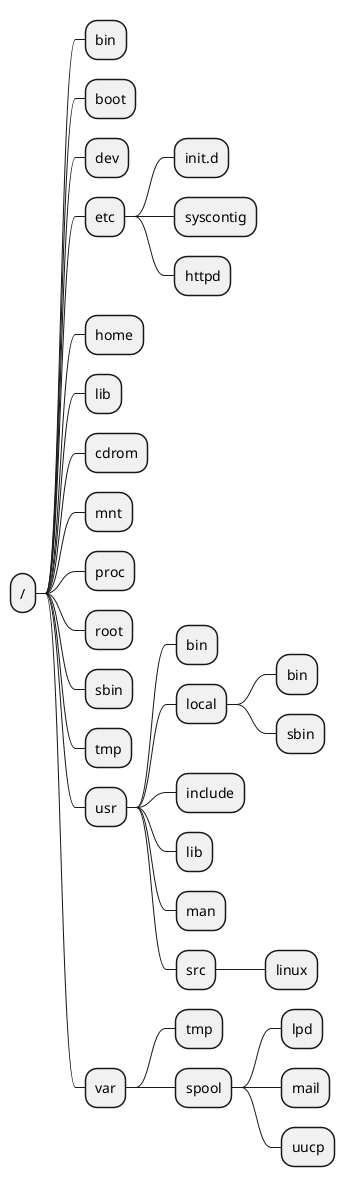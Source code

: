 @startmindmap
+ /
++ bin
++ boot
++ dev
++ etc
' mehrere Unterverzeichnisse
+++ init.d
+++ syscontig
+++ httpd

++ home
++ lib
++ cdrom
++ mnt
++ proc
++ root
++ sbin
++ tmp
++ usr
' merhere Verzweigungen
+++ bin
+++ local
' noch zwei Verzweigungen
++++ bin
++++ sbin
' eine Ebene zurück
+++ include
+++ lib
+++ man
+++ src
' eine Verzweigung
++++ linux
' wieder in die zweite Ebene
++ var
' mehrerere Verzweigungen
+++ tmp
+++ spool
' drei Verzweigungen
++++ lpd
++++ mail
++++ uucp


@endmindmap

